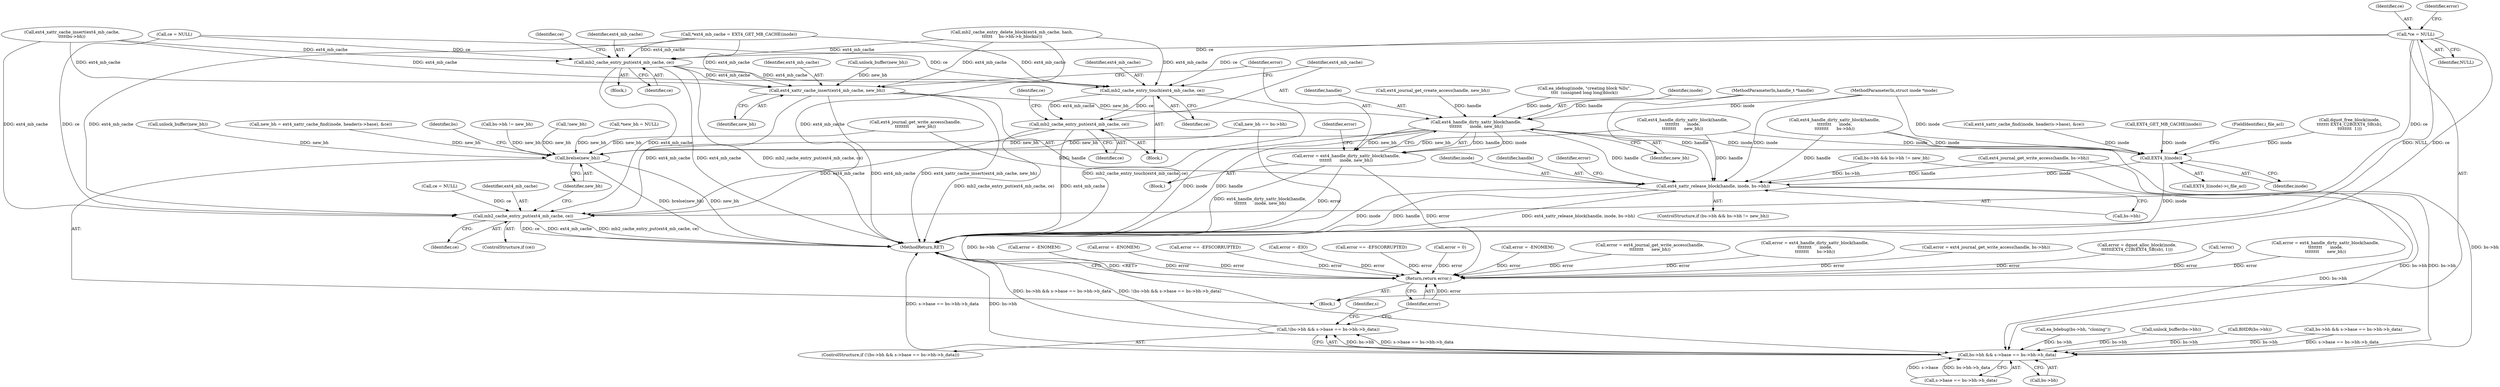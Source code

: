 digraph "0_linux_82939d7999dfc1f1998c4b1c12e2f19edbdff272_3@pointer" {
"1000136" [label="(Call,*ce = NULL)"];
"1000560" [label="(Call,mb2_cache_entry_put(ext4_mb_cache, ce))"];
"1000596" [label="(Call,mb2_cache_entry_touch(ext4_mb_cache, ce))"];
"1000599" [label="(Call,mb2_cache_entry_put(ext4_mb_cache, ce))"];
"1000782" [label="(Call,mb2_cache_entry_put(ext4_mb_cache, ce))"];
"1000737" [label="(Call,ext4_xattr_cache_insert(ext4_mb_cache, new_bh))"];
"1000742" [label="(Call,ext4_handle_dirty_xattr_block(handle,\n\t\t\t\t\t\t\t      inode, new_bh))"];
"1000740" [label="(Call,error = ext4_handle_dirty_xattr_block(handle,\n\t\t\t\t\t\t\t      inode, new_bh))"];
"1000806" [label="(Return,return error;)"];
"1000751" [label="(Call,EXT4_I(inode))"];
"1000770" [label="(Call,ext4_xattr_release_block(handle, inode, bs->bh))"];
"1000789" [label="(Call,bs->bh && s->base == bs->bh->b_data)"];
"1000788" [label="(Call,!(bs->bh && s->base == bs->bh->b_data))"];
"1000785" [label="(Call,brelse(new_bh))"];
"1000600" [label="(Identifier,ext4_mb_cache)"];
"1000739" [label="(Identifier,new_bh)"];
"1000791" [label="(Identifier,bs)"];
"1000765" [label="(Call,bs->bh != new_bh)"];
"1000744" [label="(Identifier,inode)"];
"1000785" [label="(Call,brelse(new_bh))"];
"1000465" [label="(Call,error == -EFSCORRUPTED)"];
"1000294" [label="(Call,ea_bdebug(bs->bh, \"cloning\"))"];
"1000562" [label="(Identifier,ce)"];
"1000509" [label="(Call,new_bh == bs->bh)"];
"1000793" [label="(Call,s->base == bs->bh->b_data)"];
"1000497" [label="(Call,ext4_xattr_cache_find(inode, header(s->base), &ce))"];
"1000782" [label="(Call,mb2_cache_entry_put(ext4_mb_cache, ce))"];
"1000788" [label="(Call,!(bs->bh && s->base == bs->bh->b_data))"];
"1000770" [label="(Call,ext4_xattr_release_block(handle, inode, bs->bh))"];
"1000535" [label="(Call,ext4_journal_get_write_access(handle,\n\t\t\t\t\t\t\t\t      new_bh))"];
"1000602" [label="(Call,ce = NULL)"];
"1000784" [label="(Identifier,ce)"];
"1000807" [label="(Identifier,error)"];
"1000690" [label="(Call,!new_bh)"];
"1000718" [label="(Call,error = -EIO)"];
"1000114" [label="(MethodParameterIn,struct inode *inode)"];
"1000743" [label="(Identifier,handle)"];
"1000741" [label="(Identifier,error)"];
"1000254" [label="(Call,error == -EFSCORRUPTED)"];
"1000751" [label="(Call,EXT4_I(inode))"];
"1000783" [label="(Identifier,ext4_mb_cache)"];
"1000735" [label="(Call,unlock_buffer(new_bh))"];
"1000773" [label="(Call,bs->bh)"];
"1000589" [label="(Call,ext4_handle_dirty_xattr_block(handle,\n\t\t\t\t\t\t\t\t      inode,\n\t\t\t\t\t\t\t\t      new_bh))"];
"1000747" [label="(Identifier,error)"];
"1000789" [label="(Call,bs->bh && s->base == bs->bh->b_data)"];
"1000561" [label="(Identifier,ext4_mb_cache)"];
"1000599" [label="(Call,mb2_cache_entry_put(ext4_mb_cache, ce))"];
"1000761" [label="(Call,bs->bh && bs->bh != new_bh)"];
"1000113" [label="(MethodParameterIn,handle_t *handle)"];
"1000737" [label="(Call,ext4_xattr_cache_insert(ext4_mb_cache, new_bh))"];
"1000560" [label="(Call,mb2_cache_entry_put(ext4_mb_cache, ce))"];
"1000806" [label="(Return,return error;)"];
"1000776" [label="(Call,error = 0)"];
"1000745" [label="(Identifier,new_bh)"];
"1000597" [label="(Identifier,ext4_mb_cache)"];
"1000146" [label="(Call,EXT4_GET_MB_CACHE(inode))"];
"1000786" [label="(Identifier,new_bh)"];
"1000710" [label="(Call,ext4_journal_get_create_access(handle, new_bh))"];
"1000601" [label="(Identifier,ce)"];
"1000780" [label="(ControlStructure,if (ce))"];
"1000787" [label="(ControlStructure,if (!(bs->bh && s->base == bs->bh->b_data)))"];
"1000753" [label="(FieldIdentifier,i_file_acl)"];
"1000677" [label="(Call,ea_idebug(inode, \"creating block %llu\",\n\t\t\t\t  (unsigned long long)block))"];
"1000693" [label="(Call,error = -ENOMEM)"];
"1000738" [label="(Identifier,ext4_mb_cache)"];
"1000552" [label="(Call,dquot_free_block(inode,\n\t\t\t\t\t\t\t EXT4_C2B(EXT4_SB(sb),\n\t\t\t\t\t\t\t\t  1)))"];
"1000533" [label="(Call,error = ext4_journal_get_write_access(handle,\n\t\t\t\t\t\t\t\t      new_bh))"];
"1000249" [label="(Call,unlock_buffer(bs->bh))"];
"1000325" [label="(Call,BHDR(bs->bh))"];
"1000750" [label="(Call,EXT4_I(inode)->i_file_acl)"];
"1000825" [label="(MethodReturn,RET)"];
"1000549" [label="(Block,)"];
"1000563" [label="(Call,ce = NULL)"];
"1000262" [label="(Call,error = ext4_handle_dirty_xattr_block(handle,\n\t\t\t\t\t\t\t\t      inode,\n\t\t\t\t\t\t\t\t      bs->bh))"];
"1000740" [label="(Call,error = ext4_handle_dirty_xattr_block(handle,\n\t\t\t\t\t\t\t      inode, new_bh))"];
"1000244" [label="(Call,ext4_xattr_cache_insert(ext4_mb_cache,\n\t\t\t\t\tbs->bh))"];
"1000125" [label="(Call,*new_bh = NULL)"];
"1000137" [label="(Identifier,ce)"];
"1000173" [label="(Call,error = ext4_journal_get_write_access(handle, bs->bh))"];
"1000752" [label="(Identifier,inode)"];
"1000716" [label="(Call,unlock_buffer(new_bh))"];
"1000634" [label="(Block,)"];
"1000777" [label="(Identifier,error)"];
"1000507" [label="(Block,)"];
"1000564" [label="(Identifier,ce)"];
"1000495" [label="(Call,new_bh = ext4_xattr_cache_find(inode, header(s->base), &ce))"];
"1000519" [label="(Call,error = dquot_alloc_block(inode,\n\t\t\t\t\t\tEXT4_C2B(EXT4_SB(sb), 1)))"];
"1000598" [label="(Identifier,ce)"];
"1000260" [label="(Call,!error)"];
"1000138" [label="(Identifier,NULL)"];
"1000587" [label="(Call,error = ext4_handle_dirty_xattr_block(handle,\n\t\t\t\t\t\t\t\t      inode,\n\t\t\t\t\t\t\t\t      new_bh))"];
"1000175" [label="(Call,ext4_journal_get_write_access(handle, bs->bh))"];
"1000208" [label="(Call,mb2_cache_entry_delete_block(ext4_mb_cache, hash,\n\t\t\t\t\t\t     bs->bh->b_blocknr))"];
"1000772" [label="(Identifier,inode)"];
"1000117" [label="(Block,)"];
"1000603" [label="(Identifier,ce)"];
"1000804" [label="(Identifier,s)"];
"1000607" [label="(Call,bs->bh && s->base == bs->bh->b_data)"];
"1000388" [label="(Call,error = -ENOMEM)"];
"1000144" [label="(Call,*ext4_mb_cache = EXT4_GET_MB_CACHE(inode))"];
"1000790" [label="(Call,bs->bh)"];
"1000596" [label="(Call,mb2_cache_entry_touch(ext4_mb_cache, ce))"];
"1000264" [label="(Call,ext4_handle_dirty_xattr_block(handle,\n\t\t\t\t\t\t\t\t      inode,\n\t\t\t\t\t\t\t\t      bs->bh))"];
"1000760" [label="(ControlStructure,if (bs->bh && bs->bh != new_bh))"];
"1000141" [label="(Identifier,error)"];
"1000310" [label="(Call,error = -ENOMEM)"];
"1000742" [label="(Call,ext4_handle_dirty_xattr_block(handle,\n\t\t\t\t\t\t\t      inode, new_bh))"];
"1000136" [label="(Call,*ce = NULL)"];
"1000771" [label="(Identifier,handle)"];
"1000136" -> "1000117"  [label="AST: "];
"1000136" -> "1000138"  [label="CFG: "];
"1000137" -> "1000136"  [label="AST: "];
"1000138" -> "1000136"  [label="AST: "];
"1000141" -> "1000136"  [label="CFG: "];
"1000136" -> "1000825"  [label="DDG: NULL"];
"1000136" -> "1000825"  [label="DDG: ce"];
"1000136" -> "1000560"  [label="DDG: ce"];
"1000136" -> "1000596"  [label="DDG: ce"];
"1000136" -> "1000782"  [label="DDG: ce"];
"1000560" -> "1000549"  [label="AST: "];
"1000560" -> "1000562"  [label="CFG: "];
"1000561" -> "1000560"  [label="AST: "];
"1000562" -> "1000560"  [label="AST: "];
"1000564" -> "1000560"  [label="CFG: "];
"1000560" -> "1000825"  [label="DDG: mb2_cache_entry_put(ext4_mb_cache, ce)"];
"1000560" -> "1000825"  [label="DDG: ext4_mb_cache"];
"1000208" -> "1000560"  [label="DDG: ext4_mb_cache"];
"1000144" -> "1000560"  [label="DDG: ext4_mb_cache"];
"1000244" -> "1000560"  [label="DDG: ext4_mb_cache"];
"1000563" -> "1000560"  [label="DDG: ce"];
"1000560" -> "1000596"  [label="DDG: ext4_mb_cache"];
"1000560" -> "1000737"  [label="DDG: ext4_mb_cache"];
"1000560" -> "1000782"  [label="DDG: ext4_mb_cache"];
"1000596" -> "1000507"  [label="AST: "];
"1000596" -> "1000598"  [label="CFG: "];
"1000597" -> "1000596"  [label="AST: "];
"1000598" -> "1000596"  [label="AST: "];
"1000600" -> "1000596"  [label="CFG: "];
"1000596" -> "1000825"  [label="DDG: mb2_cache_entry_touch(ext4_mb_cache, ce)"];
"1000208" -> "1000596"  [label="DDG: ext4_mb_cache"];
"1000144" -> "1000596"  [label="DDG: ext4_mb_cache"];
"1000244" -> "1000596"  [label="DDG: ext4_mb_cache"];
"1000563" -> "1000596"  [label="DDG: ce"];
"1000596" -> "1000599"  [label="DDG: ext4_mb_cache"];
"1000596" -> "1000599"  [label="DDG: ce"];
"1000599" -> "1000507"  [label="AST: "];
"1000599" -> "1000601"  [label="CFG: "];
"1000600" -> "1000599"  [label="AST: "];
"1000601" -> "1000599"  [label="AST: "];
"1000603" -> "1000599"  [label="CFG: "];
"1000599" -> "1000825"  [label="DDG: mb2_cache_entry_put(ext4_mb_cache, ce)"];
"1000599" -> "1000825"  [label="DDG: ext4_mb_cache"];
"1000599" -> "1000782"  [label="DDG: ext4_mb_cache"];
"1000782" -> "1000780"  [label="AST: "];
"1000782" -> "1000784"  [label="CFG: "];
"1000783" -> "1000782"  [label="AST: "];
"1000784" -> "1000782"  [label="AST: "];
"1000786" -> "1000782"  [label="CFG: "];
"1000782" -> "1000825"  [label="DDG: ext4_mb_cache"];
"1000782" -> "1000825"  [label="DDG: mb2_cache_entry_put(ext4_mb_cache, ce)"];
"1000782" -> "1000825"  [label="DDG: ce"];
"1000208" -> "1000782"  [label="DDG: ext4_mb_cache"];
"1000737" -> "1000782"  [label="DDG: ext4_mb_cache"];
"1000144" -> "1000782"  [label="DDG: ext4_mb_cache"];
"1000244" -> "1000782"  [label="DDG: ext4_mb_cache"];
"1000563" -> "1000782"  [label="DDG: ce"];
"1000602" -> "1000782"  [label="DDG: ce"];
"1000737" -> "1000634"  [label="AST: "];
"1000737" -> "1000739"  [label="CFG: "];
"1000738" -> "1000737"  [label="AST: "];
"1000739" -> "1000737"  [label="AST: "];
"1000741" -> "1000737"  [label="CFG: "];
"1000737" -> "1000825"  [label="DDG: ext4_mb_cache"];
"1000737" -> "1000825"  [label="DDG: ext4_xattr_cache_insert(ext4_mb_cache, new_bh)"];
"1000208" -> "1000737"  [label="DDG: ext4_mb_cache"];
"1000144" -> "1000737"  [label="DDG: ext4_mb_cache"];
"1000244" -> "1000737"  [label="DDG: ext4_mb_cache"];
"1000735" -> "1000737"  [label="DDG: new_bh"];
"1000737" -> "1000742"  [label="DDG: new_bh"];
"1000742" -> "1000740"  [label="AST: "];
"1000742" -> "1000745"  [label="CFG: "];
"1000743" -> "1000742"  [label="AST: "];
"1000744" -> "1000742"  [label="AST: "];
"1000745" -> "1000742"  [label="AST: "];
"1000740" -> "1000742"  [label="CFG: "];
"1000742" -> "1000825"  [label="DDG: inode"];
"1000742" -> "1000825"  [label="DDG: handle"];
"1000742" -> "1000740"  [label="DDG: handle"];
"1000742" -> "1000740"  [label="DDG: inode"];
"1000742" -> "1000740"  [label="DDG: new_bh"];
"1000710" -> "1000742"  [label="DDG: handle"];
"1000113" -> "1000742"  [label="DDG: handle"];
"1000677" -> "1000742"  [label="DDG: inode"];
"1000114" -> "1000742"  [label="DDG: inode"];
"1000742" -> "1000751"  [label="DDG: inode"];
"1000742" -> "1000770"  [label="DDG: handle"];
"1000742" -> "1000785"  [label="DDG: new_bh"];
"1000740" -> "1000634"  [label="AST: "];
"1000741" -> "1000740"  [label="AST: "];
"1000747" -> "1000740"  [label="CFG: "];
"1000740" -> "1000825"  [label="DDG: ext4_handle_dirty_xattr_block(handle,\n\t\t\t\t\t\t\t      inode, new_bh)"];
"1000740" -> "1000825"  [label="DDG: error"];
"1000740" -> "1000806"  [label="DDG: error"];
"1000806" -> "1000117"  [label="AST: "];
"1000806" -> "1000807"  [label="CFG: "];
"1000807" -> "1000806"  [label="AST: "];
"1000825" -> "1000806"  [label="CFG: "];
"1000806" -> "1000825"  [label="DDG: <RET>"];
"1000807" -> "1000806"  [label="DDG: error"];
"1000254" -> "1000806"  [label="DDG: error"];
"1000310" -> "1000806"  [label="DDG: error"];
"1000587" -> "1000806"  [label="DDG: error"];
"1000776" -> "1000806"  [label="DDG: error"];
"1000262" -> "1000806"  [label="DDG: error"];
"1000718" -> "1000806"  [label="DDG: error"];
"1000693" -> "1000806"  [label="DDG: error"];
"1000260" -> "1000806"  [label="DDG: error"];
"1000173" -> "1000806"  [label="DDG: error"];
"1000465" -> "1000806"  [label="DDG: error"];
"1000519" -> "1000806"  [label="DDG: error"];
"1000388" -> "1000806"  [label="DDG: error"];
"1000533" -> "1000806"  [label="DDG: error"];
"1000751" -> "1000750"  [label="AST: "];
"1000751" -> "1000752"  [label="CFG: "];
"1000752" -> "1000751"  [label="AST: "];
"1000753" -> "1000751"  [label="CFG: "];
"1000751" -> "1000825"  [label="DDG: inode"];
"1000552" -> "1000751"  [label="DDG: inode"];
"1000497" -> "1000751"  [label="DDG: inode"];
"1000589" -> "1000751"  [label="DDG: inode"];
"1000264" -> "1000751"  [label="DDG: inode"];
"1000146" -> "1000751"  [label="DDG: inode"];
"1000114" -> "1000751"  [label="DDG: inode"];
"1000751" -> "1000770"  [label="DDG: inode"];
"1000770" -> "1000760"  [label="AST: "];
"1000770" -> "1000773"  [label="CFG: "];
"1000771" -> "1000770"  [label="AST: "];
"1000772" -> "1000770"  [label="AST: "];
"1000773" -> "1000770"  [label="AST: "];
"1000777" -> "1000770"  [label="CFG: "];
"1000770" -> "1000825"  [label="DDG: ext4_xattr_release_block(handle, inode, bs->bh)"];
"1000770" -> "1000825"  [label="DDG: inode"];
"1000770" -> "1000825"  [label="DDG: handle"];
"1000589" -> "1000770"  [label="DDG: handle"];
"1000264" -> "1000770"  [label="DDG: handle"];
"1000535" -> "1000770"  [label="DDG: handle"];
"1000175" -> "1000770"  [label="DDG: handle"];
"1000113" -> "1000770"  [label="DDG: handle"];
"1000114" -> "1000770"  [label="DDG: inode"];
"1000761" -> "1000770"  [label="DDG: bs->bh"];
"1000770" -> "1000789"  [label="DDG: bs->bh"];
"1000789" -> "1000788"  [label="AST: "];
"1000789" -> "1000790"  [label="CFG: "];
"1000789" -> "1000793"  [label="CFG: "];
"1000790" -> "1000789"  [label="AST: "];
"1000793" -> "1000789"  [label="AST: "];
"1000788" -> "1000789"  [label="CFG: "];
"1000789" -> "1000825"  [label="DDG: s->base == bs->bh->b_data"];
"1000789" -> "1000825"  [label="DDG: bs->bh"];
"1000789" -> "1000788"  [label="DDG: bs->bh"];
"1000789" -> "1000788"  [label="DDG: s->base == bs->bh->b_data"];
"1000325" -> "1000789"  [label="DDG: bs->bh"];
"1000761" -> "1000789"  [label="DDG: bs->bh"];
"1000509" -> "1000789"  [label="DDG: bs->bh"];
"1000294" -> "1000789"  [label="DDG: bs->bh"];
"1000175" -> "1000789"  [label="DDG: bs->bh"];
"1000249" -> "1000789"  [label="DDG: bs->bh"];
"1000607" -> "1000789"  [label="DDG: bs->bh"];
"1000607" -> "1000789"  [label="DDG: s->base == bs->bh->b_data"];
"1000264" -> "1000789"  [label="DDG: bs->bh"];
"1000793" -> "1000789"  [label="DDG: s->base"];
"1000793" -> "1000789"  [label="DDG: bs->bh->b_data"];
"1000788" -> "1000787"  [label="AST: "];
"1000804" -> "1000788"  [label="CFG: "];
"1000807" -> "1000788"  [label="CFG: "];
"1000788" -> "1000825"  [label="DDG: bs->bh && s->base == bs->bh->b_data"];
"1000788" -> "1000825"  [label="DDG: !(bs->bh && s->base == bs->bh->b_data)"];
"1000785" -> "1000117"  [label="AST: "];
"1000785" -> "1000786"  [label="CFG: "];
"1000786" -> "1000785"  [label="AST: "];
"1000791" -> "1000785"  [label="CFG: "];
"1000785" -> "1000825"  [label="DDG: brelse(new_bh)"];
"1000785" -> "1000825"  [label="DDG: new_bh"];
"1000125" -> "1000785"  [label="DDG: new_bh"];
"1000495" -> "1000785"  [label="DDG: new_bh"];
"1000765" -> "1000785"  [label="DDG: new_bh"];
"1000509" -> "1000785"  [label="DDG: new_bh"];
"1000535" -> "1000785"  [label="DDG: new_bh"];
"1000690" -> "1000785"  [label="DDG: new_bh"];
"1000716" -> "1000785"  [label="DDG: new_bh"];
"1000589" -> "1000785"  [label="DDG: new_bh"];
}
